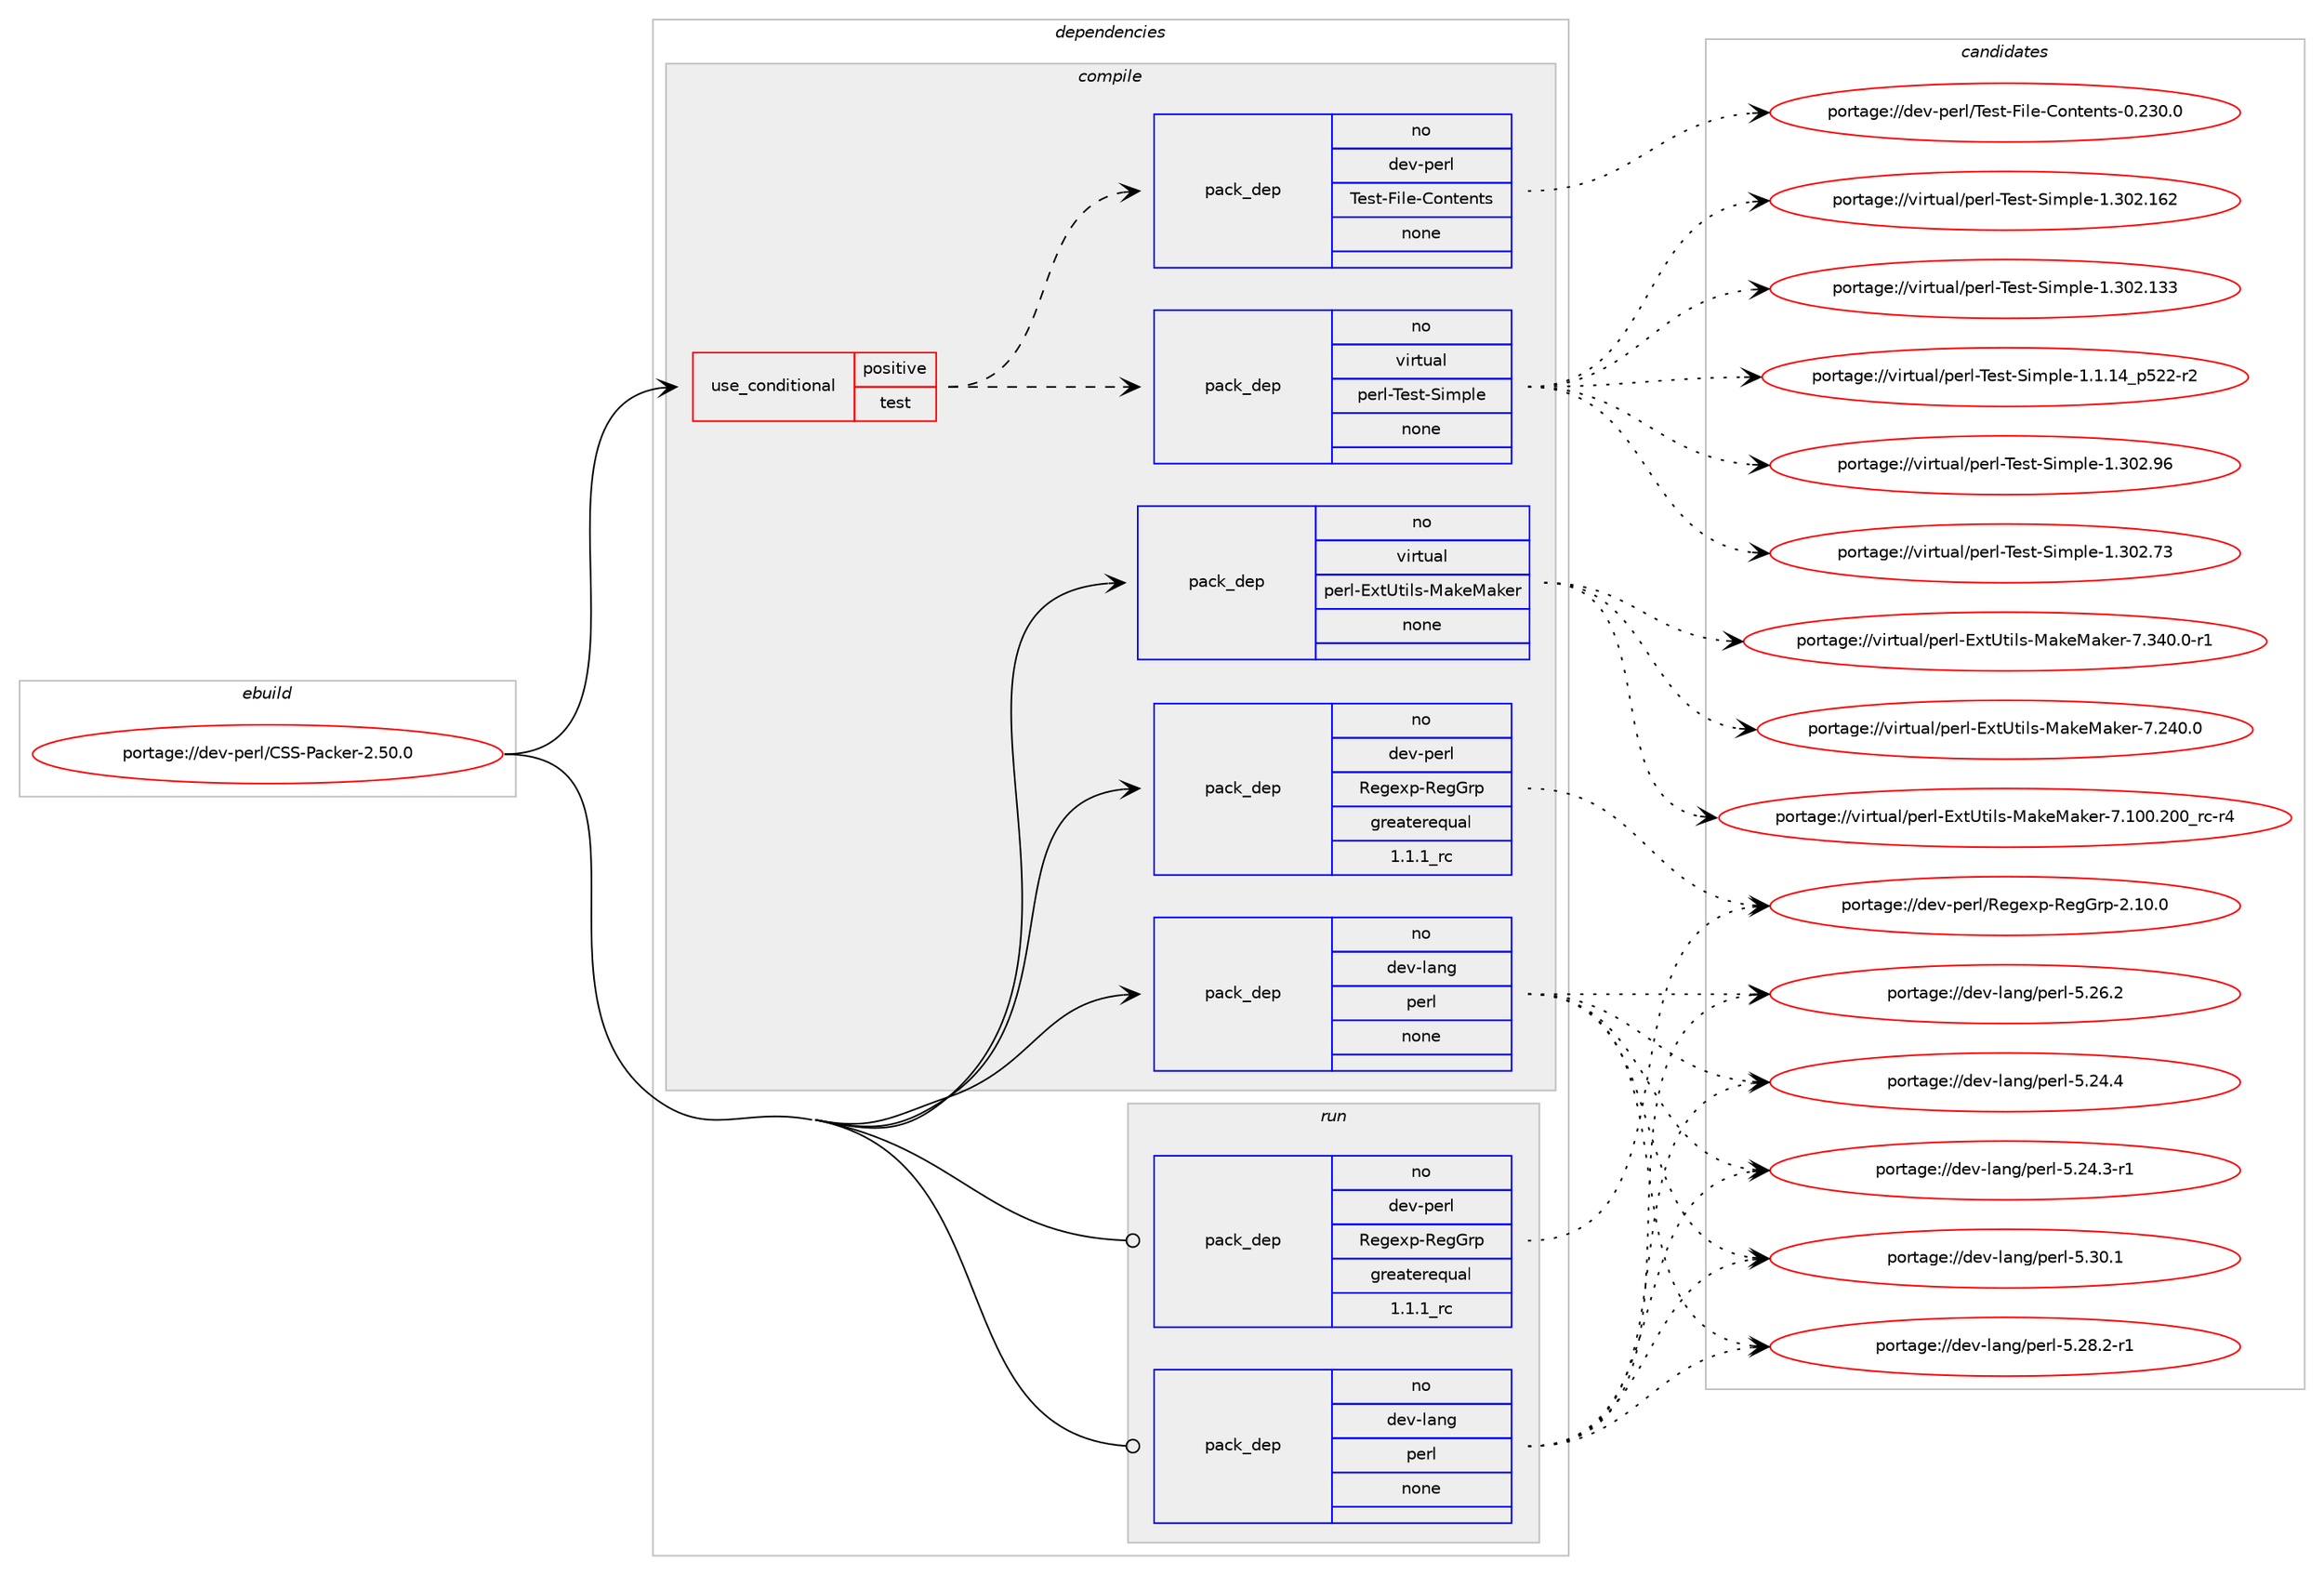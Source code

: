 digraph prolog {

# *************
# Graph options
# *************

newrank=true;
concentrate=true;
compound=true;
graph [rankdir=LR,fontname=Helvetica,fontsize=10,ranksep=1.5];#, ranksep=2.5, nodesep=0.2];
edge  [arrowhead=vee];
node  [fontname=Helvetica,fontsize=10];

# **********
# The ebuild
# **********

subgraph cluster_leftcol {
color=gray;
label=<<i>ebuild</i>>;
id [label="portage://dev-perl/CSS-Packer-2.50.0", color=red, width=4, href="../dev-perl/CSS-Packer-2.50.0.svg"];
}

# ****************
# The dependencies
# ****************

subgraph cluster_midcol {
color=gray;
label=<<i>dependencies</i>>;
subgraph cluster_compile {
fillcolor="#eeeeee";
style=filled;
label=<<i>compile</i>>;
subgraph cond122644 {
dependency499045 [label=<<TABLE BORDER="0" CELLBORDER="1" CELLSPACING="0" CELLPADDING="4"><TR><TD ROWSPAN="3" CELLPADDING="10">use_conditional</TD></TR><TR><TD>positive</TD></TR><TR><TD>test</TD></TR></TABLE>>, shape=none, color=red];
subgraph pack371298 {
dependency499046 [label=<<TABLE BORDER="0" CELLBORDER="1" CELLSPACING="0" CELLPADDING="4" WIDTH="220"><TR><TD ROWSPAN="6" CELLPADDING="30">pack_dep</TD></TR><TR><TD WIDTH="110">no</TD></TR><TR><TD>dev-perl</TD></TR><TR><TD>Test-File-Contents</TD></TR><TR><TD>none</TD></TR><TR><TD></TD></TR></TABLE>>, shape=none, color=blue];
}
dependency499045:e -> dependency499046:w [weight=20,style="dashed",arrowhead="vee"];
subgraph pack371299 {
dependency499047 [label=<<TABLE BORDER="0" CELLBORDER="1" CELLSPACING="0" CELLPADDING="4" WIDTH="220"><TR><TD ROWSPAN="6" CELLPADDING="30">pack_dep</TD></TR><TR><TD WIDTH="110">no</TD></TR><TR><TD>virtual</TD></TR><TR><TD>perl-Test-Simple</TD></TR><TR><TD>none</TD></TR><TR><TD></TD></TR></TABLE>>, shape=none, color=blue];
}
dependency499045:e -> dependency499047:w [weight=20,style="dashed",arrowhead="vee"];
}
id:e -> dependency499045:w [weight=20,style="solid",arrowhead="vee"];
subgraph pack371300 {
dependency499048 [label=<<TABLE BORDER="0" CELLBORDER="1" CELLSPACING="0" CELLPADDING="4" WIDTH="220"><TR><TD ROWSPAN="6" CELLPADDING="30">pack_dep</TD></TR><TR><TD WIDTH="110">no</TD></TR><TR><TD>dev-lang</TD></TR><TR><TD>perl</TD></TR><TR><TD>none</TD></TR><TR><TD></TD></TR></TABLE>>, shape=none, color=blue];
}
id:e -> dependency499048:w [weight=20,style="solid",arrowhead="vee"];
subgraph pack371301 {
dependency499049 [label=<<TABLE BORDER="0" CELLBORDER="1" CELLSPACING="0" CELLPADDING="4" WIDTH="220"><TR><TD ROWSPAN="6" CELLPADDING="30">pack_dep</TD></TR><TR><TD WIDTH="110">no</TD></TR><TR><TD>dev-perl</TD></TR><TR><TD>Regexp-RegGrp</TD></TR><TR><TD>greaterequal</TD></TR><TR><TD>1.1.1_rc</TD></TR></TABLE>>, shape=none, color=blue];
}
id:e -> dependency499049:w [weight=20,style="solid",arrowhead="vee"];
subgraph pack371302 {
dependency499050 [label=<<TABLE BORDER="0" CELLBORDER="1" CELLSPACING="0" CELLPADDING="4" WIDTH="220"><TR><TD ROWSPAN="6" CELLPADDING="30">pack_dep</TD></TR><TR><TD WIDTH="110">no</TD></TR><TR><TD>virtual</TD></TR><TR><TD>perl-ExtUtils-MakeMaker</TD></TR><TR><TD>none</TD></TR><TR><TD></TD></TR></TABLE>>, shape=none, color=blue];
}
id:e -> dependency499050:w [weight=20,style="solid",arrowhead="vee"];
}
subgraph cluster_compileandrun {
fillcolor="#eeeeee";
style=filled;
label=<<i>compile and run</i>>;
}
subgraph cluster_run {
fillcolor="#eeeeee";
style=filled;
label=<<i>run</i>>;
subgraph pack371303 {
dependency499051 [label=<<TABLE BORDER="0" CELLBORDER="1" CELLSPACING="0" CELLPADDING="4" WIDTH="220"><TR><TD ROWSPAN="6" CELLPADDING="30">pack_dep</TD></TR><TR><TD WIDTH="110">no</TD></TR><TR><TD>dev-lang</TD></TR><TR><TD>perl</TD></TR><TR><TD>none</TD></TR><TR><TD></TD></TR></TABLE>>, shape=none, color=blue];
}
id:e -> dependency499051:w [weight=20,style="solid",arrowhead="odot"];
subgraph pack371304 {
dependency499052 [label=<<TABLE BORDER="0" CELLBORDER="1" CELLSPACING="0" CELLPADDING="4" WIDTH="220"><TR><TD ROWSPAN="6" CELLPADDING="30">pack_dep</TD></TR><TR><TD WIDTH="110">no</TD></TR><TR><TD>dev-perl</TD></TR><TR><TD>Regexp-RegGrp</TD></TR><TR><TD>greaterequal</TD></TR><TR><TD>1.1.1_rc</TD></TR></TABLE>>, shape=none, color=blue];
}
id:e -> dependency499052:w [weight=20,style="solid",arrowhead="odot"];
}
}

# **************
# The candidates
# **************

subgraph cluster_choices {
rank=same;
color=gray;
label=<<i>candidates</i>>;

subgraph choice371298 {
color=black;
nodesep=1;
choice100101118451121011141084784101115116457010510810145671111101161011101161154548465051484648 [label="portage://dev-perl/Test-File-Contents-0.230.0", color=red, width=4,href="../dev-perl/Test-File-Contents-0.230.0.svg"];
dependency499046:e -> choice100101118451121011141084784101115116457010510810145671111101161011101161154548465051484648:w [style=dotted,weight="100"];
}
subgraph choice371299 {
color=black;
nodesep=1;
choice118105114116117971084711210111410845841011151164583105109112108101454946514850465754 [label="portage://virtual/perl-Test-Simple-1.302.96", color=red, width=4,href="../virtual/perl-Test-Simple-1.302.96.svg"];
choice118105114116117971084711210111410845841011151164583105109112108101454946514850465551 [label="portage://virtual/perl-Test-Simple-1.302.73", color=red, width=4,href="../virtual/perl-Test-Simple-1.302.73.svg"];
choice11810511411611797108471121011141084584101115116458310510911210810145494651485046495450 [label="portage://virtual/perl-Test-Simple-1.302.162", color=red, width=4,href="../virtual/perl-Test-Simple-1.302.162.svg"];
choice11810511411611797108471121011141084584101115116458310510911210810145494651485046495151 [label="portage://virtual/perl-Test-Simple-1.302.133", color=red, width=4,href="../virtual/perl-Test-Simple-1.302.133.svg"];
choice11810511411611797108471121011141084584101115116458310510911210810145494649464952951125350504511450 [label="portage://virtual/perl-Test-Simple-1.1.14_p522-r2", color=red, width=4,href="../virtual/perl-Test-Simple-1.1.14_p522-r2.svg"];
dependency499047:e -> choice118105114116117971084711210111410845841011151164583105109112108101454946514850465754:w [style=dotted,weight="100"];
dependency499047:e -> choice118105114116117971084711210111410845841011151164583105109112108101454946514850465551:w [style=dotted,weight="100"];
dependency499047:e -> choice11810511411611797108471121011141084584101115116458310510911210810145494651485046495450:w [style=dotted,weight="100"];
dependency499047:e -> choice11810511411611797108471121011141084584101115116458310510911210810145494651485046495151:w [style=dotted,weight="100"];
dependency499047:e -> choice11810511411611797108471121011141084584101115116458310510911210810145494649464952951125350504511450:w [style=dotted,weight="100"];
}
subgraph choice371300 {
color=black;
nodesep=1;
choice10010111845108971101034711210111410845534651484649 [label="portage://dev-lang/perl-5.30.1", color=red, width=4,href="../dev-lang/perl-5.30.1.svg"];
choice100101118451089711010347112101114108455346505646504511449 [label="portage://dev-lang/perl-5.28.2-r1", color=red, width=4,href="../dev-lang/perl-5.28.2-r1.svg"];
choice10010111845108971101034711210111410845534650544650 [label="portage://dev-lang/perl-5.26.2", color=red, width=4,href="../dev-lang/perl-5.26.2.svg"];
choice10010111845108971101034711210111410845534650524652 [label="portage://dev-lang/perl-5.24.4", color=red, width=4,href="../dev-lang/perl-5.24.4.svg"];
choice100101118451089711010347112101114108455346505246514511449 [label="portage://dev-lang/perl-5.24.3-r1", color=red, width=4,href="../dev-lang/perl-5.24.3-r1.svg"];
dependency499048:e -> choice10010111845108971101034711210111410845534651484649:w [style=dotted,weight="100"];
dependency499048:e -> choice100101118451089711010347112101114108455346505646504511449:w [style=dotted,weight="100"];
dependency499048:e -> choice10010111845108971101034711210111410845534650544650:w [style=dotted,weight="100"];
dependency499048:e -> choice10010111845108971101034711210111410845534650524652:w [style=dotted,weight="100"];
dependency499048:e -> choice100101118451089711010347112101114108455346505246514511449:w [style=dotted,weight="100"];
}
subgraph choice371301 {
color=black;
nodesep=1;
choice10010111845112101114108478210110310112011245821011037111411245504649484648 [label="portage://dev-perl/Regexp-RegGrp-2.10.0", color=red, width=4,href="../dev-perl/Regexp-RegGrp-2.10.0.svg"];
dependency499049:e -> choice10010111845112101114108478210110310112011245821011037111411245504649484648:w [style=dotted,weight="100"];
}
subgraph choice371302 {
color=black;
nodesep=1;
choice1181051141161179710847112101114108456912011685116105108115457797107101779710710111445554651524846484511449 [label="portage://virtual/perl-ExtUtils-MakeMaker-7.340.0-r1", color=red, width=4,href="../virtual/perl-ExtUtils-MakeMaker-7.340.0-r1.svg"];
choice118105114116117971084711210111410845691201168511610510811545779710710177971071011144555465052484648 [label="portage://virtual/perl-ExtUtils-MakeMaker-7.240.0", color=red, width=4,href="../virtual/perl-ExtUtils-MakeMaker-7.240.0.svg"];
choice118105114116117971084711210111410845691201168511610510811545779710710177971071011144555464948484650484895114994511452 [label="portage://virtual/perl-ExtUtils-MakeMaker-7.100.200_rc-r4", color=red, width=4,href="../virtual/perl-ExtUtils-MakeMaker-7.100.200_rc-r4.svg"];
dependency499050:e -> choice1181051141161179710847112101114108456912011685116105108115457797107101779710710111445554651524846484511449:w [style=dotted,weight="100"];
dependency499050:e -> choice118105114116117971084711210111410845691201168511610510811545779710710177971071011144555465052484648:w [style=dotted,weight="100"];
dependency499050:e -> choice118105114116117971084711210111410845691201168511610510811545779710710177971071011144555464948484650484895114994511452:w [style=dotted,weight="100"];
}
subgraph choice371303 {
color=black;
nodesep=1;
choice10010111845108971101034711210111410845534651484649 [label="portage://dev-lang/perl-5.30.1", color=red, width=4,href="../dev-lang/perl-5.30.1.svg"];
choice100101118451089711010347112101114108455346505646504511449 [label="portage://dev-lang/perl-5.28.2-r1", color=red, width=4,href="../dev-lang/perl-5.28.2-r1.svg"];
choice10010111845108971101034711210111410845534650544650 [label="portage://dev-lang/perl-5.26.2", color=red, width=4,href="../dev-lang/perl-5.26.2.svg"];
choice10010111845108971101034711210111410845534650524652 [label="portage://dev-lang/perl-5.24.4", color=red, width=4,href="../dev-lang/perl-5.24.4.svg"];
choice100101118451089711010347112101114108455346505246514511449 [label="portage://dev-lang/perl-5.24.3-r1", color=red, width=4,href="../dev-lang/perl-5.24.3-r1.svg"];
dependency499051:e -> choice10010111845108971101034711210111410845534651484649:w [style=dotted,weight="100"];
dependency499051:e -> choice100101118451089711010347112101114108455346505646504511449:w [style=dotted,weight="100"];
dependency499051:e -> choice10010111845108971101034711210111410845534650544650:w [style=dotted,weight="100"];
dependency499051:e -> choice10010111845108971101034711210111410845534650524652:w [style=dotted,weight="100"];
dependency499051:e -> choice100101118451089711010347112101114108455346505246514511449:w [style=dotted,weight="100"];
}
subgraph choice371304 {
color=black;
nodesep=1;
choice10010111845112101114108478210110310112011245821011037111411245504649484648 [label="portage://dev-perl/Regexp-RegGrp-2.10.0", color=red, width=4,href="../dev-perl/Regexp-RegGrp-2.10.0.svg"];
dependency499052:e -> choice10010111845112101114108478210110310112011245821011037111411245504649484648:w [style=dotted,weight="100"];
}
}

}
